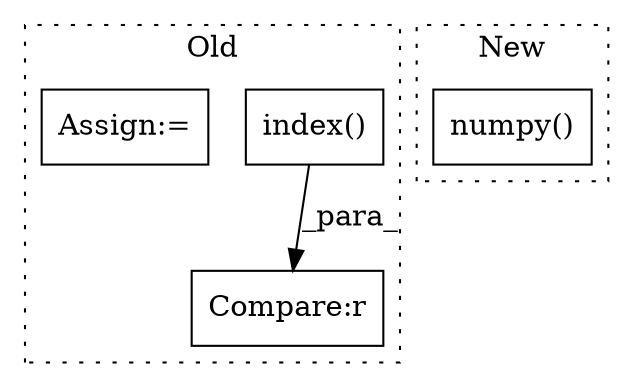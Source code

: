 digraph G {
subgraph cluster0 {
1 [label="index()" a="75" s="3195,3232" l="24,1" shape="box"];
3 [label="Assign:=" a="68" s="3180" l="4" shape="box"];
4 [label="Compare:r" a="40" s="3195" l="53" shape="box"];
label = "Old";
style="dotted";
}
subgraph cluster1 {
2 [label="numpy()" a="75" s="4528" l="32" shape="box"];
label = "New";
style="dotted";
}
1 -> 4 [label="_para_"];
}